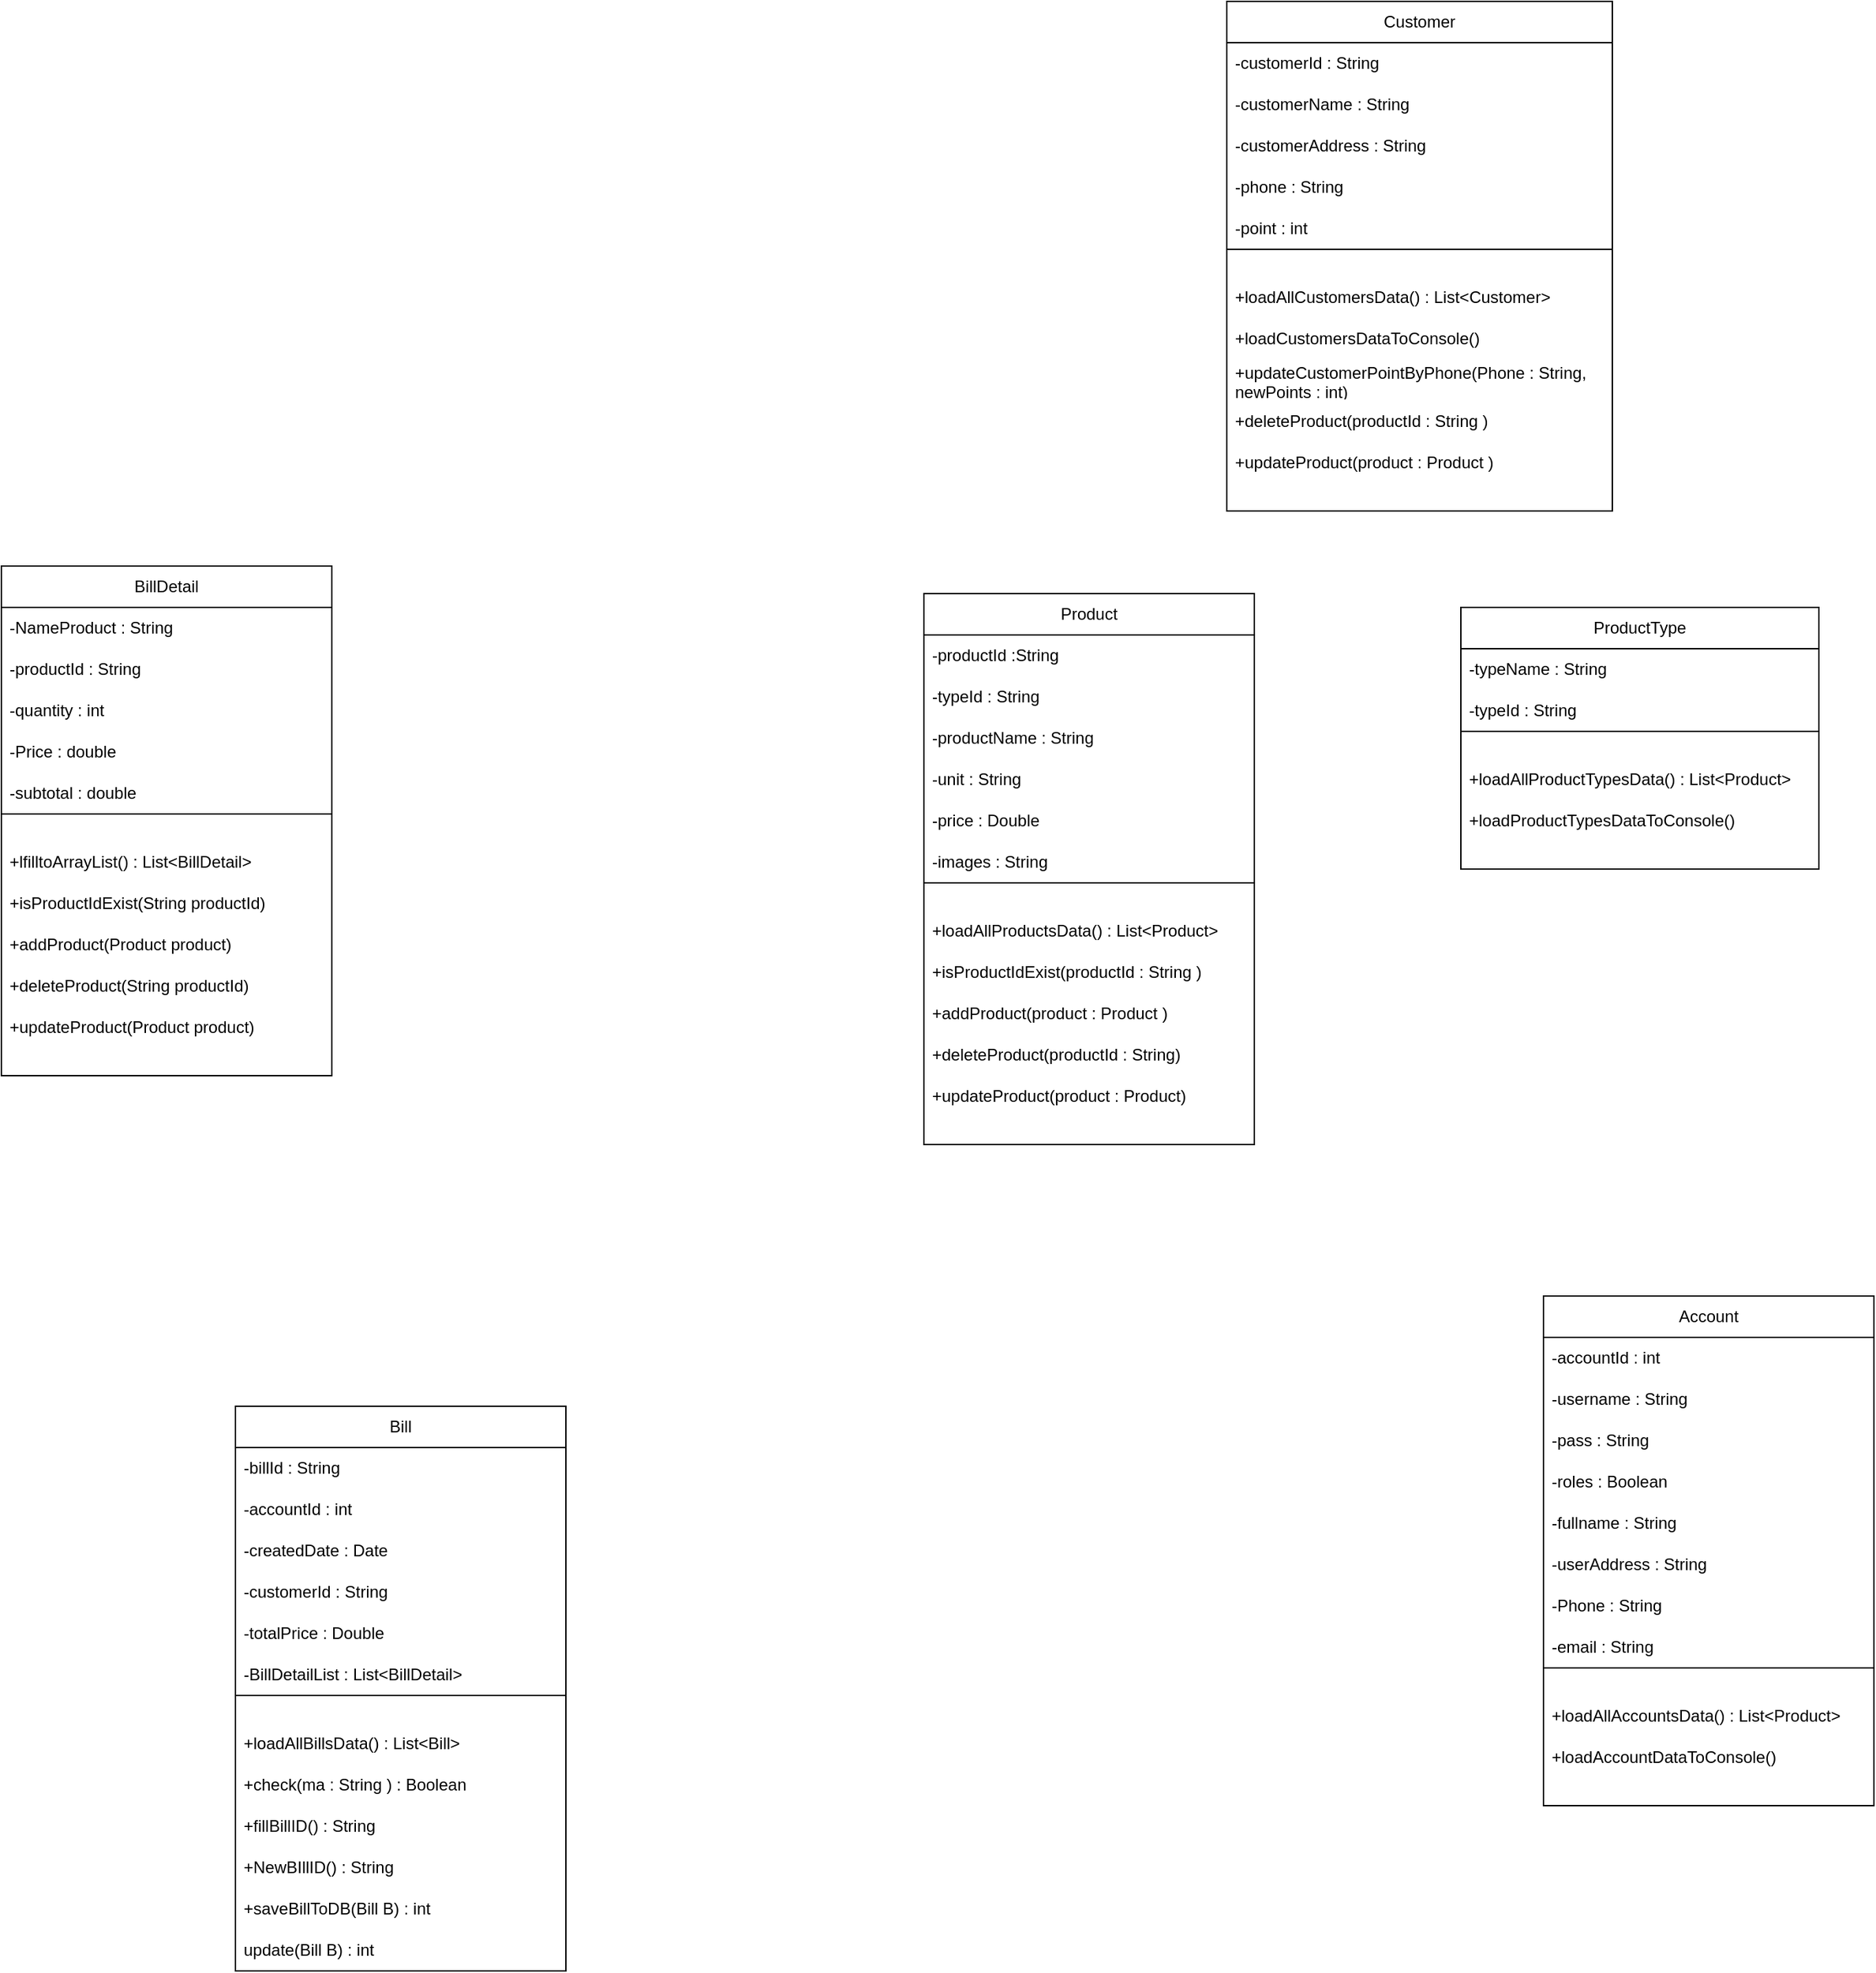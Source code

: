 <mxfile version="24.7.6">
  <diagram name="Page-1" id="IZydbGZN5Iw_WI476OVO">
    <mxGraphModel dx="1725" dy="1521" grid="1" gridSize="10" guides="1" tooltips="1" connect="1" arrows="1" fold="1" page="1" pageScale="1" pageWidth="850" pageHeight="1100" math="0" shadow="0">
      <root>
        <mxCell id="0" />
        <mxCell id="1" parent="0" />
        <mxCell id="ifvDIBjyfbEK1ll5_QF5-212" value="ProductType" style="swimlane;fontStyle=0;childLayout=stackLayout;horizontal=1;startSize=30;horizontalStack=0;resizeParent=1;resizeParentMax=0;resizeLast=0;collapsible=1;marginBottom=0;whiteSpace=wrap;html=1;strokeColor=default;align=center;verticalAlign=middle;fontFamily=Helvetica;fontSize=12;fontColor=default;fillColor=default;" vertex="1" parent="1">
          <mxGeometry x="290" y="-190" width="260" height="190" as="geometry" />
        </mxCell>
        <mxCell id="ifvDIBjyfbEK1ll5_QF5-223" value="-typeName : String" style="text;strokeColor=none;fillColor=none;align=left;verticalAlign=middle;spacingLeft=4;spacingRight=4;overflow=hidden;points=[[0,0.5],[1,0.5]];portConstraint=eastwest;rotatable=0;whiteSpace=wrap;html=1;fontFamily=Helvetica;fontSize=12;fontColor=default;fontStyle=0;" vertex="1" parent="ifvDIBjyfbEK1ll5_QF5-212">
          <mxGeometry y="30" width="260" height="30" as="geometry" />
        </mxCell>
        <mxCell id="ifvDIBjyfbEK1ll5_QF5-224" value="-typeId :&amp;nbsp;String" style="text;strokeColor=none;fillColor=none;align=left;verticalAlign=middle;spacingLeft=4;spacingRight=4;overflow=hidden;points=[[0,0.5],[1,0.5]];portConstraint=eastwest;rotatable=0;whiteSpace=wrap;html=1;fontFamily=Helvetica;fontSize=12;fontColor=default;fontStyle=0;" vertex="1" parent="ifvDIBjyfbEK1ll5_QF5-212">
          <mxGeometry y="60" width="260" height="30" as="geometry" />
        </mxCell>
        <mxCell id="ifvDIBjyfbEK1ll5_QF5-216" value="" style="swimlane;startSize=0;strokeColor=default;align=center;verticalAlign=middle;fontFamily=Helvetica;fontSize=12;fontColor=default;fontStyle=0;fillColor=default;" vertex="1" parent="ifvDIBjyfbEK1ll5_QF5-212">
          <mxGeometry y="90" width="260" height="100" as="geometry" />
        </mxCell>
        <mxCell id="ifvDIBjyfbEK1ll5_QF5-215" value="+loadAllProductTypesData() :&amp;nbsp;List&amp;lt;Product&amp;gt;" style="text;strokeColor=none;fillColor=none;align=left;verticalAlign=middle;spacingLeft=4;spacingRight=4;overflow=hidden;points=[[0,0.5],[1,0.5]];portConstraint=eastwest;rotatable=0;whiteSpace=wrap;html=1;fontFamily=Helvetica;fontSize=12;fontColor=default;fontStyle=0;" vertex="1" parent="ifvDIBjyfbEK1ll5_QF5-216">
          <mxGeometry y="20" width="260" height="30" as="geometry" />
        </mxCell>
        <mxCell id="ifvDIBjyfbEK1ll5_QF5-213" value="+loadProductTypesDataToConsole()" style="text;strokeColor=none;fillColor=none;align=left;verticalAlign=middle;spacingLeft=4;spacingRight=4;overflow=hidden;points=[[0,0.5],[1,0.5]];portConstraint=eastwest;rotatable=0;whiteSpace=wrap;html=1;fontFamily=Helvetica;fontSize=12;fontColor=default;fontStyle=0;" vertex="1" parent="ifvDIBjyfbEK1ll5_QF5-216">
          <mxGeometry y="50" width="240" height="30" as="geometry" />
        </mxCell>
        <mxCell id="ifvDIBjyfbEK1ll5_QF5-238" value="Account" style="swimlane;fontStyle=0;childLayout=stackLayout;horizontal=1;startSize=30;horizontalStack=0;resizeParent=1;resizeParentMax=0;resizeLast=0;collapsible=1;marginBottom=0;whiteSpace=wrap;html=1;strokeColor=default;align=center;verticalAlign=middle;fontFamily=Helvetica;fontSize=12;fontColor=default;fillColor=default;" vertex="1" parent="1">
          <mxGeometry x="350" y="310" width="240" height="370" as="geometry" />
        </mxCell>
        <mxCell id="ifvDIBjyfbEK1ll5_QF5-239" value="-accountId : int" style="text;strokeColor=none;fillColor=none;align=left;verticalAlign=middle;spacingLeft=4;spacingRight=4;overflow=hidden;points=[[0,0.5],[1,0.5]];portConstraint=eastwest;rotatable=0;whiteSpace=wrap;html=1;fontFamily=Helvetica;fontSize=12;fontColor=default;fontStyle=0;" vertex="1" parent="ifvDIBjyfbEK1ll5_QF5-238">
          <mxGeometry y="30" width="240" height="30" as="geometry" />
        </mxCell>
        <mxCell id="ifvDIBjyfbEK1ll5_QF5-240" value="-username :&amp;nbsp;String" style="text;strokeColor=none;fillColor=none;align=left;verticalAlign=middle;spacingLeft=4;spacingRight=4;overflow=hidden;points=[[0,0.5],[1,0.5]];portConstraint=eastwest;rotatable=0;whiteSpace=wrap;html=1;fontFamily=Helvetica;fontSize=12;fontColor=default;fontStyle=0;" vertex="1" parent="ifvDIBjyfbEK1ll5_QF5-238">
          <mxGeometry y="60" width="240" height="30" as="geometry" />
        </mxCell>
        <mxCell id="ifvDIBjyfbEK1ll5_QF5-241" value="-pass :&amp;nbsp;String" style="text;strokeColor=none;fillColor=none;align=left;verticalAlign=middle;spacingLeft=4;spacingRight=4;overflow=hidden;points=[[0,0.5],[1,0.5]];portConstraint=eastwest;rotatable=0;whiteSpace=wrap;html=1;fontFamily=Helvetica;fontSize=12;fontColor=default;fontStyle=0;" vertex="1" parent="ifvDIBjyfbEK1ll5_QF5-238">
          <mxGeometry y="90" width="240" height="30" as="geometry" />
        </mxCell>
        <mxCell id="ifvDIBjyfbEK1ll5_QF5-242" value="-roles : Boolean" style="text;strokeColor=none;fillColor=none;align=left;verticalAlign=middle;spacingLeft=4;spacingRight=4;overflow=hidden;points=[[0,0.5],[1,0.5]];portConstraint=eastwest;rotatable=0;whiteSpace=wrap;html=1;fontFamily=Helvetica;fontSize=12;fontColor=default;fontStyle=0;" vertex="1" parent="ifvDIBjyfbEK1ll5_QF5-238">
          <mxGeometry y="120" width="240" height="30" as="geometry" />
        </mxCell>
        <mxCell id="ifvDIBjyfbEK1ll5_QF5-243" value="-fullname :&amp;nbsp;String" style="text;strokeColor=none;fillColor=none;align=left;verticalAlign=middle;spacingLeft=4;spacingRight=4;overflow=hidden;points=[[0,0.5],[1,0.5]];portConstraint=eastwest;rotatable=0;whiteSpace=wrap;html=1;fontFamily=Helvetica;fontSize=12;fontColor=default;fontStyle=0;" vertex="1" parent="ifvDIBjyfbEK1ll5_QF5-238">
          <mxGeometry y="150" width="240" height="30" as="geometry" />
        </mxCell>
        <mxCell id="ifvDIBjyfbEK1ll5_QF5-305" value="-userAddress : String" style="text;strokeColor=none;fillColor=none;align=left;verticalAlign=middle;spacingLeft=4;spacingRight=4;overflow=hidden;points=[[0,0.5],[1,0.5]];portConstraint=eastwest;rotatable=0;whiteSpace=wrap;html=1;fontFamily=Helvetica;fontSize=12;fontColor=default;fontStyle=0;" vertex="1" parent="ifvDIBjyfbEK1ll5_QF5-238">
          <mxGeometry y="180" width="240" height="30" as="geometry" />
        </mxCell>
        <mxCell id="ifvDIBjyfbEK1ll5_QF5-304" value="-Phone :&amp;nbsp;String" style="text;strokeColor=none;fillColor=none;align=left;verticalAlign=middle;spacingLeft=4;spacingRight=4;overflow=hidden;points=[[0,0.5],[1,0.5]];portConstraint=eastwest;rotatable=0;whiteSpace=wrap;html=1;fontFamily=Helvetica;fontSize=12;fontColor=default;fontStyle=0;" vertex="1" parent="ifvDIBjyfbEK1ll5_QF5-238">
          <mxGeometry y="210" width="240" height="30" as="geometry" />
        </mxCell>
        <mxCell id="ifvDIBjyfbEK1ll5_QF5-303" value="-email :&amp;nbsp;String" style="text;strokeColor=none;fillColor=none;align=left;verticalAlign=middle;spacingLeft=4;spacingRight=4;overflow=hidden;points=[[0,0.5],[1,0.5]];portConstraint=eastwest;rotatable=0;whiteSpace=wrap;html=1;fontFamily=Helvetica;fontSize=12;fontColor=default;fontStyle=0;" vertex="1" parent="ifvDIBjyfbEK1ll5_QF5-238">
          <mxGeometry y="240" width="240" height="30" as="geometry" />
        </mxCell>
        <mxCell id="ifvDIBjyfbEK1ll5_QF5-245" value="" style="swimlane;startSize=0;strokeColor=default;align=center;verticalAlign=middle;fontFamily=Helvetica;fontSize=12;fontColor=default;fontStyle=0;fillColor=default;" vertex="1" parent="ifvDIBjyfbEK1ll5_QF5-238">
          <mxGeometry y="270" width="240" height="100" as="geometry" />
        </mxCell>
        <mxCell id="ifvDIBjyfbEK1ll5_QF5-246" value="+loadAllAccountsData() :&amp;nbsp;List&amp;lt;Product&amp;gt;" style="text;strokeColor=none;fillColor=none;align=left;verticalAlign=middle;spacingLeft=4;spacingRight=4;overflow=hidden;points=[[0,0.5],[1,0.5]];portConstraint=eastwest;rotatable=0;whiteSpace=wrap;html=1;fontFamily=Helvetica;fontSize=12;fontColor=default;fontStyle=0;" vertex="1" parent="ifvDIBjyfbEK1ll5_QF5-245">
          <mxGeometry y="20" width="240" height="30" as="geometry" />
        </mxCell>
        <mxCell id="ifvDIBjyfbEK1ll5_QF5-247" value="+loadAccountDataToConsole()" style="text;strokeColor=none;fillColor=none;align=left;verticalAlign=middle;spacingLeft=4;spacingRight=4;overflow=hidden;points=[[0,0.5],[1,0.5]];portConstraint=eastwest;rotatable=0;whiteSpace=wrap;html=1;fontFamily=Helvetica;fontSize=12;fontColor=default;fontStyle=0;" vertex="1" parent="ifvDIBjyfbEK1ll5_QF5-245">
          <mxGeometry y="50" width="240" height="30" as="geometry" />
        </mxCell>
        <mxCell id="ifvDIBjyfbEK1ll5_QF5-251" value="Customer" style="swimlane;fontStyle=0;childLayout=stackLayout;horizontal=1;startSize=30;horizontalStack=0;resizeParent=1;resizeParentMax=0;resizeLast=0;collapsible=1;marginBottom=0;whiteSpace=wrap;html=1;strokeColor=default;align=center;verticalAlign=middle;fontFamily=Helvetica;fontSize=12;fontColor=default;fillColor=default;" vertex="1" parent="1">
          <mxGeometry x="120" y="-630" width="280" height="370" as="geometry" />
        </mxCell>
        <mxCell id="ifvDIBjyfbEK1ll5_QF5-252" value="-customerId :&amp;nbsp;String" style="text;strokeColor=none;fillColor=none;align=left;verticalAlign=middle;spacingLeft=4;spacingRight=4;overflow=hidden;points=[[0,0.5],[1,0.5]];portConstraint=eastwest;rotatable=0;whiteSpace=wrap;html=1;fontFamily=Helvetica;fontSize=12;fontColor=default;fontStyle=0;" vertex="1" parent="ifvDIBjyfbEK1ll5_QF5-251">
          <mxGeometry y="30" width="280" height="30" as="geometry" />
        </mxCell>
        <mxCell id="ifvDIBjyfbEK1ll5_QF5-253" value="-customerName :&amp;nbsp;String" style="text;strokeColor=none;fillColor=none;align=left;verticalAlign=middle;spacingLeft=4;spacingRight=4;overflow=hidden;points=[[0,0.5],[1,0.5]];portConstraint=eastwest;rotatable=0;whiteSpace=wrap;html=1;fontFamily=Helvetica;fontSize=12;fontColor=default;fontStyle=0;" vertex="1" parent="ifvDIBjyfbEK1ll5_QF5-251">
          <mxGeometry y="60" width="280" height="30" as="geometry" />
        </mxCell>
        <mxCell id="ifvDIBjyfbEK1ll5_QF5-254" value="-customerAddress :&amp;nbsp;String" style="text;strokeColor=none;fillColor=none;align=left;verticalAlign=middle;spacingLeft=4;spacingRight=4;overflow=hidden;points=[[0,0.5],[1,0.5]];portConstraint=eastwest;rotatable=0;whiteSpace=wrap;html=1;fontFamily=Helvetica;fontSize=12;fontColor=default;fontStyle=0;" vertex="1" parent="ifvDIBjyfbEK1ll5_QF5-251">
          <mxGeometry y="90" width="280" height="30" as="geometry" />
        </mxCell>
        <mxCell id="ifvDIBjyfbEK1ll5_QF5-255" value="-phone :&amp;nbsp;String" style="text;strokeColor=none;fillColor=none;align=left;verticalAlign=middle;spacingLeft=4;spacingRight=4;overflow=hidden;points=[[0,0.5],[1,0.5]];portConstraint=eastwest;rotatable=0;whiteSpace=wrap;html=1;fontFamily=Helvetica;fontSize=12;fontColor=default;fontStyle=0;" vertex="1" parent="ifvDIBjyfbEK1ll5_QF5-251">
          <mxGeometry y="120" width="280" height="30" as="geometry" />
        </mxCell>
        <mxCell id="ifvDIBjyfbEK1ll5_QF5-256" value="-point : int" style="text;strokeColor=none;fillColor=none;align=left;verticalAlign=middle;spacingLeft=4;spacingRight=4;overflow=hidden;points=[[0,0.5],[1,0.5]];portConstraint=eastwest;rotatable=0;whiteSpace=wrap;html=1;fontFamily=Helvetica;fontSize=12;fontColor=default;fontStyle=0;" vertex="1" parent="ifvDIBjyfbEK1ll5_QF5-251">
          <mxGeometry y="150" width="280" height="30" as="geometry" />
        </mxCell>
        <mxCell id="ifvDIBjyfbEK1ll5_QF5-258" value="" style="swimlane;startSize=0;strokeColor=default;align=center;verticalAlign=middle;fontFamily=Helvetica;fontSize=12;fontColor=default;fontStyle=0;fillColor=default;" vertex="1" parent="ifvDIBjyfbEK1ll5_QF5-251">
          <mxGeometry y="180" width="280" height="190" as="geometry" />
        </mxCell>
        <mxCell id="ifvDIBjyfbEK1ll5_QF5-259" value="+loadAllCustomersData() :&amp;nbsp;List&amp;lt;Customer&amp;gt;" style="text;strokeColor=none;fillColor=none;align=left;verticalAlign=middle;spacingLeft=4;spacingRight=4;overflow=hidden;points=[[0,0.5],[1,0.5]];portConstraint=eastwest;rotatable=0;whiteSpace=wrap;html=1;fontFamily=Helvetica;fontSize=12;fontColor=default;fontStyle=0;" vertex="1" parent="ifvDIBjyfbEK1ll5_QF5-258">
          <mxGeometry y="20" width="240" height="30" as="geometry" />
        </mxCell>
        <mxCell id="ifvDIBjyfbEK1ll5_QF5-260" value="+loadCustomersDataToConsole()" style="text;strokeColor=none;fillColor=none;align=left;verticalAlign=middle;spacingLeft=4;spacingRight=4;overflow=hidden;points=[[0,0.5],[1,0.5]];portConstraint=eastwest;rotatable=0;whiteSpace=wrap;html=1;fontFamily=Helvetica;fontSize=12;fontColor=default;fontStyle=0;" vertex="1" parent="ifvDIBjyfbEK1ll5_QF5-258">
          <mxGeometry y="50" width="240" height="30" as="geometry" />
        </mxCell>
        <mxCell id="ifvDIBjyfbEK1ll5_QF5-261" value="+updateCustomerPointByPhone(Phone : String, newPoints : int)" style="text;strokeColor=none;fillColor=none;align=left;verticalAlign=middle;spacingLeft=4;spacingRight=4;overflow=hidden;points=[[0,0.5],[1,0.5]];portConstraint=eastwest;rotatable=0;whiteSpace=wrap;html=1;fontFamily=Helvetica;fontSize=12;fontColor=default;fontStyle=0;" vertex="1" parent="ifvDIBjyfbEK1ll5_QF5-258">
          <mxGeometry y="80" width="280" height="30" as="geometry" />
        </mxCell>
        <mxCell id="ifvDIBjyfbEK1ll5_QF5-262" value="+deleteProduct(productId : String )" style="text;strokeColor=none;fillColor=none;align=left;verticalAlign=middle;spacingLeft=4;spacingRight=4;overflow=hidden;points=[[0,0.5],[1,0.5]];portConstraint=eastwest;rotatable=0;whiteSpace=wrap;html=1;fontFamily=Helvetica;fontSize=12;fontColor=default;fontStyle=0;" vertex="1" parent="ifvDIBjyfbEK1ll5_QF5-258">
          <mxGeometry y="110" width="240" height="30" as="geometry" />
        </mxCell>
        <mxCell id="ifvDIBjyfbEK1ll5_QF5-263" value="+updateProduct(product :&amp;nbsp;Product )" style="text;strokeColor=none;fillColor=none;align=left;verticalAlign=middle;spacingLeft=4;spacingRight=4;overflow=hidden;points=[[0,0.5],[1,0.5]];portConstraint=eastwest;rotatable=0;whiteSpace=wrap;html=1;fontFamily=Helvetica;fontSize=12;fontColor=default;fontStyle=0;" vertex="1" parent="ifvDIBjyfbEK1ll5_QF5-258">
          <mxGeometry y="140" width="240" height="30" as="geometry" />
        </mxCell>
        <mxCell id="ifvDIBjyfbEK1ll5_QF5-264" value="Product" style="swimlane;fontStyle=0;childLayout=stackLayout;horizontal=1;startSize=30;horizontalStack=0;resizeParent=1;resizeParentMax=0;resizeLast=0;collapsible=1;marginBottom=0;whiteSpace=wrap;html=1;strokeColor=default;align=center;verticalAlign=middle;fontFamily=Helvetica;fontSize=12;fontColor=default;fillColor=default;" vertex="1" parent="1">
          <mxGeometry x="-100" y="-200" width="240" height="400" as="geometry" />
        </mxCell>
        <mxCell id="ifvDIBjyfbEK1ll5_QF5-265" value="-productId :String" style="text;strokeColor=none;fillColor=none;align=left;verticalAlign=middle;spacingLeft=4;spacingRight=4;overflow=hidden;points=[[0,0.5],[1,0.5]];portConstraint=eastwest;rotatable=0;whiteSpace=wrap;html=1;fontFamily=Helvetica;fontSize=12;fontColor=default;fontStyle=0;" vertex="1" parent="ifvDIBjyfbEK1ll5_QF5-264">
          <mxGeometry y="30" width="240" height="30" as="geometry" />
        </mxCell>
        <mxCell id="ifvDIBjyfbEK1ll5_QF5-266" value="-typeId :&amp;nbsp;String" style="text;strokeColor=none;fillColor=none;align=left;verticalAlign=middle;spacingLeft=4;spacingRight=4;overflow=hidden;points=[[0,0.5],[1,0.5]];portConstraint=eastwest;rotatable=0;whiteSpace=wrap;html=1;fontFamily=Helvetica;fontSize=12;fontColor=default;fontStyle=0;" vertex="1" parent="ifvDIBjyfbEK1ll5_QF5-264">
          <mxGeometry y="60" width="240" height="30" as="geometry" />
        </mxCell>
        <mxCell id="ifvDIBjyfbEK1ll5_QF5-267" value="-productName :&amp;nbsp;String" style="text;strokeColor=none;fillColor=none;align=left;verticalAlign=middle;spacingLeft=4;spacingRight=4;overflow=hidden;points=[[0,0.5],[1,0.5]];portConstraint=eastwest;rotatable=0;whiteSpace=wrap;html=1;fontFamily=Helvetica;fontSize=12;fontColor=default;fontStyle=0;" vertex="1" parent="ifvDIBjyfbEK1ll5_QF5-264">
          <mxGeometry y="90" width="240" height="30" as="geometry" />
        </mxCell>
        <mxCell id="ifvDIBjyfbEK1ll5_QF5-268" value="-unit :&amp;nbsp;String" style="text;strokeColor=none;fillColor=none;align=left;verticalAlign=middle;spacingLeft=4;spacingRight=4;overflow=hidden;points=[[0,0.5],[1,0.5]];portConstraint=eastwest;rotatable=0;whiteSpace=wrap;html=1;fontFamily=Helvetica;fontSize=12;fontColor=default;fontStyle=0;" vertex="1" parent="ifvDIBjyfbEK1ll5_QF5-264">
          <mxGeometry y="120" width="240" height="30" as="geometry" />
        </mxCell>
        <mxCell id="ifvDIBjyfbEK1ll5_QF5-269" value="-price : Double" style="text;strokeColor=none;fillColor=none;align=left;verticalAlign=middle;spacingLeft=4;spacingRight=4;overflow=hidden;points=[[0,0.5],[1,0.5]];portConstraint=eastwest;rotatable=0;whiteSpace=wrap;html=1;fontFamily=Helvetica;fontSize=12;fontColor=default;fontStyle=0;" vertex="1" parent="ifvDIBjyfbEK1ll5_QF5-264">
          <mxGeometry y="150" width="240" height="30" as="geometry" />
        </mxCell>
        <mxCell id="ifvDIBjyfbEK1ll5_QF5-270" value="-images :&amp;nbsp;String" style="text;strokeColor=none;fillColor=none;align=left;verticalAlign=middle;spacingLeft=4;spacingRight=4;overflow=hidden;points=[[0,0.5],[1,0.5]];portConstraint=eastwest;rotatable=0;whiteSpace=wrap;html=1;fontFamily=Helvetica;fontSize=12;fontColor=default;fontStyle=0;" vertex="1" parent="ifvDIBjyfbEK1ll5_QF5-264">
          <mxGeometry y="180" width="240" height="30" as="geometry" />
        </mxCell>
        <mxCell id="ifvDIBjyfbEK1ll5_QF5-271" value="" style="swimlane;startSize=0;strokeColor=default;align=center;verticalAlign=middle;fontFamily=Helvetica;fontSize=12;fontColor=default;fontStyle=0;fillColor=default;" vertex="1" parent="ifvDIBjyfbEK1ll5_QF5-264">
          <mxGeometry y="210" width="240" height="190" as="geometry" />
        </mxCell>
        <mxCell id="ifvDIBjyfbEK1ll5_QF5-272" value="+loadAllProductsData() :&amp;nbsp;List&amp;lt;Product&amp;gt;" style="text;strokeColor=none;fillColor=none;align=left;verticalAlign=middle;spacingLeft=4;spacingRight=4;overflow=hidden;points=[[0,0.5],[1,0.5]];portConstraint=eastwest;rotatable=0;whiteSpace=wrap;html=1;fontFamily=Helvetica;fontSize=12;fontColor=default;fontStyle=0;" vertex="1" parent="ifvDIBjyfbEK1ll5_QF5-271">
          <mxGeometry y="20" width="240" height="30" as="geometry" />
        </mxCell>
        <mxCell id="ifvDIBjyfbEK1ll5_QF5-273" value="+isProductIdExist(productId : String )" style="text;strokeColor=none;fillColor=none;align=left;verticalAlign=middle;spacingLeft=4;spacingRight=4;overflow=hidden;points=[[0,0.5],[1,0.5]];portConstraint=eastwest;rotatable=0;whiteSpace=wrap;html=1;fontFamily=Helvetica;fontSize=12;fontColor=default;fontStyle=0;" vertex="1" parent="ifvDIBjyfbEK1ll5_QF5-271">
          <mxGeometry y="50" width="240" height="30" as="geometry" />
        </mxCell>
        <mxCell id="ifvDIBjyfbEK1ll5_QF5-274" value="+addProduct(product : Product )" style="text;strokeColor=none;fillColor=none;align=left;verticalAlign=middle;spacingLeft=4;spacingRight=4;overflow=hidden;points=[[0,0.5],[1,0.5]];portConstraint=eastwest;rotatable=0;whiteSpace=wrap;html=1;fontFamily=Helvetica;fontSize=12;fontColor=default;fontStyle=0;" vertex="1" parent="ifvDIBjyfbEK1ll5_QF5-271">
          <mxGeometry y="80" width="240" height="30" as="geometry" />
        </mxCell>
        <mxCell id="ifvDIBjyfbEK1ll5_QF5-275" value="+deleteProduct(productId : String)" style="text;strokeColor=none;fillColor=none;align=left;verticalAlign=middle;spacingLeft=4;spacingRight=4;overflow=hidden;points=[[0,0.5],[1,0.5]];portConstraint=eastwest;rotatable=0;whiteSpace=wrap;html=1;fontFamily=Helvetica;fontSize=12;fontColor=default;fontStyle=0;" vertex="1" parent="ifvDIBjyfbEK1ll5_QF5-271">
          <mxGeometry y="110" width="240" height="30" as="geometry" />
        </mxCell>
        <mxCell id="ifvDIBjyfbEK1ll5_QF5-276" value="+updateProduct(product : Product)" style="text;strokeColor=none;fillColor=none;align=left;verticalAlign=middle;spacingLeft=4;spacingRight=4;overflow=hidden;points=[[0,0.5],[1,0.5]];portConstraint=eastwest;rotatable=0;whiteSpace=wrap;html=1;fontFamily=Helvetica;fontSize=12;fontColor=default;fontStyle=0;" vertex="1" parent="ifvDIBjyfbEK1ll5_QF5-271">
          <mxGeometry y="140" width="240" height="30" as="geometry" />
        </mxCell>
        <mxCell id="ifvDIBjyfbEK1ll5_QF5-277" value="Bill" style="swimlane;fontStyle=0;childLayout=stackLayout;horizontal=1;startSize=30;horizontalStack=0;resizeParent=1;resizeParentMax=0;resizeLast=0;collapsible=1;marginBottom=0;whiteSpace=wrap;html=1;strokeColor=default;align=center;verticalAlign=middle;fontFamily=Helvetica;fontSize=12;fontColor=default;fillColor=default;" vertex="1" parent="1">
          <mxGeometry x="-600" y="390" width="240" height="410" as="geometry" />
        </mxCell>
        <mxCell id="ifvDIBjyfbEK1ll5_QF5-278" value="-billId :&amp;nbsp;String" style="text;strokeColor=none;fillColor=none;align=left;verticalAlign=middle;spacingLeft=4;spacingRight=4;overflow=hidden;points=[[0,0.5],[1,0.5]];portConstraint=eastwest;rotatable=0;whiteSpace=wrap;html=1;fontFamily=Helvetica;fontSize=12;fontColor=default;fontStyle=0;" vertex="1" parent="ifvDIBjyfbEK1ll5_QF5-277">
          <mxGeometry y="30" width="240" height="30" as="geometry" />
        </mxCell>
        <mxCell id="ifvDIBjyfbEK1ll5_QF5-279" value="-accountId :&amp;nbsp;int" style="text;strokeColor=none;fillColor=none;align=left;verticalAlign=middle;spacingLeft=4;spacingRight=4;overflow=hidden;points=[[0,0.5],[1,0.5]];portConstraint=eastwest;rotatable=0;whiteSpace=wrap;html=1;fontFamily=Helvetica;fontSize=12;fontColor=default;fontStyle=0;" vertex="1" parent="ifvDIBjyfbEK1ll5_QF5-277">
          <mxGeometry y="60" width="240" height="30" as="geometry" />
        </mxCell>
        <mxCell id="ifvDIBjyfbEK1ll5_QF5-280" value="-createdDate :&amp;nbsp;Date" style="text;strokeColor=none;fillColor=none;align=left;verticalAlign=middle;spacingLeft=4;spacingRight=4;overflow=hidden;points=[[0,0.5],[1,0.5]];portConstraint=eastwest;rotatable=0;whiteSpace=wrap;html=1;fontFamily=Helvetica;fontSize=12;fontColor=default;fontStyle=0;" vertex="1" parent="ifvDIBjyfbEK1ll5_QF5-277">
          <mxGeometry y="90" width="240" height="30" as="geometry" />
        </mxCell>
        <mxCell id="ifvDIBjyfbEK1ll5_QF5-281" value="-customerId :&amp;nbsp;String" style="text;strokeColor=none;fillColor=none;align=left;verticalAlign=middle;spacingLeft=4;spacingRight=4;overflow=hidden;points=[[0,0.5],[1,0.5]];portConstraint=eastwest;rotatable=0;whiteSpace=wrap;html=1;fontFamily=Helvetica;fontSize=12;fontColor=default;fontStyle=0;" vertex="1" parent="ifvDIBjyfbEK1ll5_QF5-277">
          <mxGeometry y="120" width="240" height="30" as="geometry" />
        </mxCell>
        <mxCell id="ifvDIBjyfbEK1ll5_QF5-282" value="-totalPrice : Double" style="text;strokeColor=none;fillColor=none;align=left;verticalAlign=middle;spacingLeft=4;spacingRight=4;overflow=hidden;points=[[0,0.5],[1,0.5]];portConstraint=eastwest;rotatable=0;whiteSpace=wrap;html=1;fontFamily=Helvetica;fontSize=12;fontColor=default;fontStyle=0;" vertex="1" parent="ifvDIBjyfbEK1ll5_QF5-277">
          <mxGeometry y="150" width="240" height="30" as="geometry" />
        </mxCell>
        <mxCell id="ifvDIBjyfbEK1ll5_QF5-283" value="-BillDetailList : List&amp;lt;BillDetail&amp;gt;" style="text;strokeColor=none;fillColor=none;align=left;verticalAlign=middle;spacingLeft=4;spacingRight=4;overflow=hidden;points=[[0,0.5],[1,0.5]];portConstraint=eastwest;rotatable=0;whiteSpace=wrap;html=1;fontFamily=Helvetica;fontSize=12;fontColor=default;fontStyle=0;" vertex="1" parent="ifvDIBjyfbEK1ll5_QF5-277">
          <mxGeometry y="180" width="240" height="30" as="geometry" />
        </mxCell>
        <mxCell id="ifvDIBjyfbEK1ll5_QF5-284" value="" style="swimlane;startSize=0;strokeColor=default;align=center;verticalAlign=middle;fontFamily=Helvetica;fontSize=12;fontColor=default;fontStyle=0;fillColor=default;" vertex="1" parent="ifvDIBjyfbEK1ll5_QF5-277">
          <mxGeometry y="210" width="240" height="200" as="geometry" />
        </mxCell>
        <mxCell id="ifvDIBjyfbEK1ll5_QF5-285" value="+loadAllBillsData() :&amp;nbsp;List&amp;lt;Bill&amp;gt;" style="text;strokeColor=none;fillColor=none;align=left;verticalAlign=middle;spacingLeft=4;spacingRight=4;overflow=hidden;points=[[0,0.5],[1,0.5]];portConstraint=eastwest;rotatable=0;whiteSpace=wrap;html=1;fontFamily=Helvetica;fontSize=12;fontColor=default;fontStyle=0;" vertex="1" parent="ifvDIBjyfbEK1ll5_QF5-284">
          <mxGeometry y="20" width="240" height="30" as="geometry" />
        </mxCell>
        <mxCell id="ifvDIBjyfbEK1ll5_QF5-286" value="+check(ma : String ) : Boolean" style="text;strokeColor=none;fillColor=none;align=left;verticalAlign=middle;spacingLeft=4;spacingRight=4;overflow=hidden;points=[[0,0.5],[1,0.5]];portConstraint=eastwest;rotatable=0;whiteSpace=wrap;html=1;fontFamily=Helvetica;fontSize=12;fontColor=default;fontStyle=0;" vertex="1" parent="ifvDIBjyfbEK1ll5_QF5-284">
          <mxGeometry y="50" width="240" height="30" as="geometry" />
        </mxCell>
        <mxCell id="ifvDIBjyfbEK1ll5_QF5-287" value="+fillBillID() : String" style="text;strokeColor=none;fillColor=none;align=left;verticalAlign=middle;spacingLeft=4;spacingRight=4;overflow=hidden;points=[[0,0.5],[1,0.5]];portConstraint=eastwest;rotatable=0;whiteSpace=wrap;html=1;fontFamily=Helvetica;fontSize=12;fontColor=default;fontStyle=0;" vertex="1" parent="ifvDIBjyfbEK1ll5_QF5-284">
          <mxGeometry y="80" width="240" height="30" as="geometry" />
        </mxCell>
        <mxCell id="ifvDIBjyfbEK1ll5_QF5-288" value="+NewBIllID() : String&amp;nbsp;" style="text;strokeColor=none;fillColor=none;align=left;verticalAlign=middle;spacingLeft=4;spacingRight=4;overflow=hidden;points=[[0,0.5],[1,0.5]];portConstraint=eastwest;rotatable=0;whiteSpace=wrap;html=1;fontFamily=Helvetica;fontSize=12;fontColor=default;fontStyle=0;" vertex="1" parent="ifvDIBjyfbEK1ll5_QF5-284">
          <mxGeometry y="110" width="240" height="30" as="geometry" />
        </mxCell>
        <mxCell id="ifvDIBjyfbEK1ll5_QF5-289" value="+saveBillToDB(Bill B) : int" style="text;strokeColor=none;fillColor=none;align=left;verticalAlign=middle;spacingLeft=4;spacingRight=4;overflow=hidden;points=[[0,0.5],[1,0.5]];portConstraint=eastwest;rotatable=0;whiteSpace=wrap;html=1;fontFamily=Helvetica;fontSize=12;fontColor=default;fontStyle=0;" vertex="1" parent="ifvDIBjyfbEK1ll5_QF5-284">
          <mxGeometry y="140" width="240" height="30" as="geometry" />
        </mxCell>
        <mxCell id="ifvDIBjyfbEK1ll5_QF5-306" value="update(Bill B) : int" style="text;strokeColor=none;fillColor=none;align=left;verticalAlign=middle;spacingLeft=4;spacingRight=4;overflow=hidden;points=[[0,0.5],[1,0.5]];portConstraint=eastwest;rotatable=0;whiteSpace=wrap;html=1;fontFamily=Helvetica;fontSize=12;fontColor=default;fontStyle=0;" vertex="1" parent="ifvDIBjyfbEK1ll5_QF5-284">
          <mxGeometry y="170" width="240" height="30" as="geometry" />
        </mxCell>
        <mxCell id="ifvDIBjyfbEK1ll5_QF5-290" value="BillDetail" style="swimlane;fontStyle=0;childLayout=stackLayout;horizontal=1;startSize=30;horizontalStack=0;resizeParent=1;resizeParentMax=0;resizeLast=0;collapsible=1;marginBottom=0;whiteSpace=wrap;html=1;strokeColor=default;align=center;verticalAlign=middle;fontFamily=Helvetica;fontSize=12;fontColor=default;fillColor=default;" vertex="1" parent="1">
          <mxGeometry x="-770" y="-220" width="240" height="370" as="geometry" />
        </mxCell>
        <mxCell id="ifvDIBjyfbEK1ll5_QF5-291" value="-NameProduct :&amp;nbsp;String" style="text;strokeColor=none;fillColor=none;align=left;verticalAlign=middle;spacingLeft=4;spacingRight=4;overflow=hidden;points=[[0,0.5],[1,0.5]];portConstraint=eastwest;rotatable=0;whiteSpace=wrap;html=1;fontFamily=Helvetica;fontSize=12;fontColor=default;fontStyle=0;" vertex="1" parent="ifvDIBjyfbEK1ll5_QF5-290">
          <mxGeometry y="30" width="240" height="30" as="geometry" />
        </mxCell>
        <mxCell id="ifvDIBjyfbEK1ll5_QF5-292" value="-productId :&amp;nbsp;String" style="text;strokeColor=none;fillColor=none;align=left;verticalAlign=middle;spacingLeft=4;spacingRight=4;overflow=hidden;points=[[0,0.5],[1,0.5]];portConstraint=eastwest;rotatable=0;whiteSpace=wrap;html=1;fontFamily=Helvetica;fontSize=12;fontColor=default;fontStyle=0;" vertex="1" parent="ifvDIBjyfbEK1ll5_QF5-290">
          <mxGeometry y="60" width="240" height="30" as="geometry" />
        </mxCell>
        <mxCell id="ifvDIBjyfbEK1ll5_QF5-293" value="-quantity :&amp;nbsp;int" style="text;strokeColor=none;fillColor=none;align=left;verticalAlign=middle;spacingLeft=4;spacingRight=4;overflow=hidden;points=[[0,0.5],[1,0.5]];portConstraint=eastwest;rotatable=0;whiteSpace=wrap;html=1;fontFamily=Helvetica;fontSize=12;fontColor=default;fontStyle=0;" vertex="1" parent="ifvDIBjyfbEK1ll5_QF5-290">
          <mxGeometry y="90" width="240" height="30" as="geometry" />
        </mxCell>
        <mxCell id="ifvDIBjyfbEK1ll5_QF5-294" value="-Price :&amp;nbsp;double" style="text;strokeColor=none;fillColor=none;align=left;verticalAlign=middle;spacingLeft=4;spacingRight=4;overflow=hidden;points=[[0,0.5],[1,0.5]];portConstraint=eastwest;rotatable=0;whiteSpace=wrap;html=1;fontFamily=Helvetica;fontSize=12;fontColor=default;fontStyle=0;" vertex="1" parent="ifvDIBjyfbEK1ll5_QF5-290">
          <mxGeometry y="120" width="240" height="30" as="geometry" />
        </mxCell>
        <mxCell id="ifvDIBjyfbEK1ll5_QF5-295" value="-subtotal :&amp;nbsp;double" style="text;strokeColor=none;fillColor=none;align=left;verticalAlign=middle;spacingLeft=4;spacingRight=4;overflow=hidden;points=[[0,0.5],[1,0.5]];portConstraint=eastwest;rotatable=0;whiteSpace=wrap;html=1;fontFamily=Helvetica;fontSize=12;fontColor=default;fontStyle=0;" vertex="1" parent="ifvDIBjyfbEK1ll5_QF5-290">
          <mxGeometry y="150" width="240" height="30" as="geometry" />
        </mxCell>
        <mxCell id="ifvDIBjyfbEK1ll5_QF5-297" value="" style="swimlane;startSize=0;strokeColor=default;align=center;verticalAlign=middle;fontFamily=Helvetica;fontSize=12;fontColor=default;fontStyle=0;fillColor=default;" vertex="1" parent="ifvDIBjyfbEK1ll5_QF5-290">
          <mxGeometry y="180" width="240" height="190" as="geometry" />
        </mxCell>
        <mxCell id="ifvDIBjyfbEK1ll5_QF5-298" value="+lfilltoArrayList() :&amp;nbsp;List&amp;lt;BillDetail&amp;gt;" style="text;strokeColor=none;fillColor=none;align=left;verticalAlign=middle;spacingLeft=4;spacingRight=4;overflow=hidden;points=[[0,0.5],[1,0.5]];portConstraint=eastwest;rotatable=0;whiteSpace=wrap;html=1;fontFamily=Helvetica;fontSize=12;fontColor=default;fontStyle=0;" vertex="1" parent="ifvDIBjyfbEK1ll5_QF5-297">
          <mxGeometry y="20" width="240" height="30" as="geometry" />
        </mxCell>
        <mxCell id="ifvDIBjyfbEK1ll5_QF5-299" value="+isProductIdExist(String productId)" style="text;strokeColor=none;fillColor=none;align=left;verticalAlign=middle;spacingLeft=4;spacingRight=4;overflow=hidden;points=[[0,0.5],[1,0.5]];portConstraint=eastwest;rotatable=0;whiteSpace=wrap;html=1;fontFamily=Helvetica;fontSize=12;fontColor=default;fontStyle=0;" vertex="1" parent="ifvDIBjyfbEK1ll5_QF5-297">
          <mxGeometry y="50" width="240" height="30" as="geometry" />
        </mxCell>
        <mxCell id="ifvDIBjyfbEK1ll5_QF5-300" value="+addProduct(Product product)" style="text;strokeColor=none;fillColor=none;align=left;verticalAlign=middle;spacingLeft=4;spacingRight=4;overflow=hidden;points=[[0,0.5],[1,0.5]];portConstraint=eastwest;rotatable=0;whiteSpace=wrap;html=1;fontFamily=Helvetica;fontSize=12;fontColor=default;fontStyle=0;" vertex="1" parent="ifvDIBjyfbEK1ll5_QF5-297">
          <mxGeometry y="80" width="240" height="30" as="geometry" />
        </mxCell>
        <mxCell id="ifvDIBjyfbEK1ll5_QF5-301" value="+deleteProduct(String productId)" style="text;strokeColor=none;fillColor=none;align=left;verticalAlign=middle;spacingLeft=4;spacingRight=4;overflow=hidden;points=[[0,0.5],[1,0.5]];portConstraint=eastwest;rotatable=0;whiteSpace=wrap;html=1;fontFamily=Helvetica;fontSize=12;fontColor=default;fontStyle=0;" vertex="1" parent="ifvDIBjyfbEK1ll5_QF5-297">
          <mxGeometry y="110" width="240" height="30" as="geometry" />
        </mxCell>
        <mxCell id="ifvDIBjyfbEK1ll5_QF5-302" value="+updateProduct(Product product)" style="text;strokeColor=none;fillColor=none;align=left;verticalAlign=middle;spacingLeft=4;spacingRight=4;overflow=hidden;points=[[0,0.5],[1,0.5]];portConstraint=eastwest;rotatable=0;whiteSpace=wrap;html=1;fontFamily=Helvetica;fontSize=12;fontColor=default;fontStyle=0;" vertex="1" parent="ifvDIBjyfbEK1ll5_QF5-297">
          <mxGeometry y="140" width="240" height="30" as="geometry" />
        </mxCell>
      </root>
    </mxGraphModel>
  </diagram>
</mxfile>
